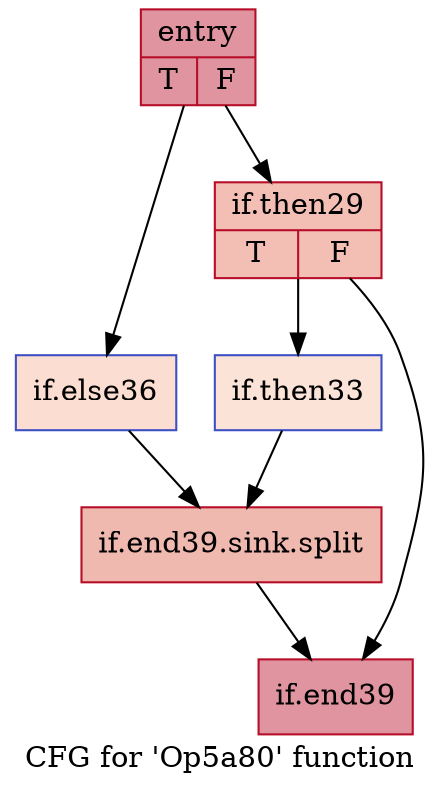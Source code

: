 digraph "CFG for 'Op5a80' function" {
	label="CFG for 'Op5a80' function";

	Node0x557ad4ecc9f0 [shape=record,color="#b70d28ff", style=filled, fillcolor="#b70d2870",label="{entry|{<s0>T|<s1>F}}"];
	Node0x557ad4ecc9f0 -> Node0x557ad4ecca40;
	Node0x557ad4ecc9f0 -> Node0x557ad4ecc9a0;
	Node0x557ad4ecc9a0 [shape=record,color="#b70d28ff", style=filled, fillcolor="#e36c5570",label="{if.then29|{<s0>T|<s1>F}}"];
	Node0x557ad4ecc9a0 -> Node0x557ad4ecc900;
	Node0x557ad4ecc9a0 -> Node0x557ad4ed0720;
	Node0x557ad4ecc900 [shape=record,color="#3d50c3ff", style=filled, fillcolor="#f6bfa670",label="{if.then33}"];
	Node0x557ad4ecc900 -> Node0x557ad4ed09c0;
	Node0x557ad4ecca40 [shape=record,color="#3d50c3ff", style=filled, fillcolor="#f7b39670",label="{if.else36}"];
	Node0x557ad4ecca40 -> Node0x557ad4ed09c0;
	Node0x557ad4ed09c0 [shape=record,color="#b70d28ff", style=filled, fillcolor="#de614d70",label="{if.end39.sink.split}"];
	Node0x557ad4ed09c0 -> Node0x557ad4ed0720;
	Node0x557ad4ed0720 [shape=record,color="#b70d28ff", style=filled, fillcolor="#b70d2870",label="{if.end39}"];
}
